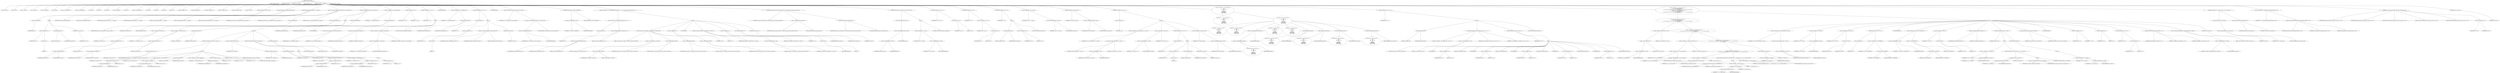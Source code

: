 digraph hostapd_notif_assoc {  
"1000125" [label = "(METHOD,hostapd_notif_assoc)" ]
"1000126" [label = "(PARAM,hostapd_data *hapd)" ]
"1000127" [label = "(PARAM,const u8 *addr)" ]
"1000128" [label = "(PARAM,const u8 *req_ies)" ]
"1000129" [label = "(PARAM,size_t req_ies_len)" ]
"1000130" [label = "(PARAM,int reassoc)" ]
"1000131" [label = "(BLOCK,,)" ]
"1000132" [label = "(LOCAL,v9: const u8 *)" ]
"1000133" [label = "(LOCAL,v10: size_t)" ]
"1000134" [label = "(LOCAL,v11: sta_info *)" ]
"1000135" [label = "(LOCAL,v12: sta_info *)" ]
"1000136" [label = "(LOCAL,v13: unsigned int)" ]
"1000137" [label = "(LOCAL,v14: bool)" ]
"1000138" [label = "(LOCAL,v15: wpa_state_machine *)" ]
"1000139" [label = "(LOCAL,v16: wpa_authenticator *)" ]
"1000140" [label = "(LOCAL,v17: int)" ]
"1000141" [label = "(LOCAL,v18: int)" ]
"1000142" [label = "(LOCAL,v19: u32)" ]
"1000143" [label = "(LOCAL,v20: unsigned int)" ]
"1000144" [label = "(LOCAL,v21: int)" ]
"1000145" [label = "(LOCAL,v22: wpa_state_machine *)" ]
"1000146" [label = "(LOCAL,v23: int)" ]
"1000147" [label = "(LOCAL,v24: int)" ]
"1000148" [label = "(LOCAL,v26: int)" ]
"1000149" [label = "(LOCAL,v27: u8 *)" ]
"1000150" [label = "(LOCAL,fmt: unsigned __int8 *)" ]
"1000151" [label = "(LOCAL,fmta: unsigned __int8 *)" ]
"1000152" [label = "(LOCAL,fmtb: unsigned __int8 *)" ]
"1000153" [label = "(LOCAL,fmtc: unsigned __int8 *)" ]
"1000154" [label = "(LOCAL,elems: ieee802_11_elems)" ]
"1000155" [label = "(LOCAL,buf: u8 [ 1064 ])" ]
"1000156" [label = "(CONTROL_STRUCTURE,if ( !addr ),if ( !addr ))" ]
"1000157" [label = "(<operator>.logicalNot,!addr)" ]
"1000158" [label = "(IDENTIFIER,addr,!addr)" ]
"1000159" [label = "(BLOCK,,)" ]
"1000160" [label = "(<operator>.assignment,v24 = -1)" ]
"1000161" [label = "(IDENTIFIER,v24,v24 = -1)" ]
"1000162" [label = "(<operator>.minus,-1)" ]
"1000163" [label = "(LITERAL,1,-1)" ]
"1000164" [label = "(wpa_printf,wpa_printf(2, fmt))" ]
"1000165" [label = "(LITERAL,2,wpa_printf(2, fmt))" ]
"1000166" [label = "(IDENTIFIER,fmt,wpa_printf(2, fmt))" ]
"1000167" [label = "(RETURN,return v24;,return v24;)" ]
"1000168" [label = "(IDENTIFIER,v24,return v24;)" ]
"1000169" [label = "(random_add_randomness,random_add_randomness(addr, 6u))" ]
"1000170" [label = "(IDENTIFIER,addr,random_add_randomness(addr, 6u))" ]
"1000171" [label = "(LITERAL,6u,random_add_randomness(addr, 6u))" ]
"1000172" [label = "(hostapd_logger,hostapd_logger(hapd, addr, 1u, 2, \"associated\"))" ]
"1000173" [label = "(IDENTIFIER,hapd,hostapd_logger(hapd, addr, 1u, 2, \"associated\"))" ]
"1000174" [label = "(IDENTIFIER,addr,hostapd_logger(hapd, addr, 1u, 2, \"associated\"))" ]
"1000175" [label = "(LITERAL,1u,hostapd_logger(hapd, addr, 1u, 2, \"associated\"))" ]
"1000176" [label = "(LITERAL,2,hostapd_logger(hapd, addr, 1u, 2, \"associated\"))" ]
"1000177" [label = "(LITERAL,\"associated\",hostapd_logger(hapd, addr, 1u, 2, \"associated\"))" ]
"1000178" [label = "(ieee802_11_parse_elems,ieee802_11_parse_elems(req_ies, req_ies_len, &elems, 0))" ]
"1000179" [label = "(IDENTIFIER,req_ies,ieee802_11_parse_elems(req_ies, req_ies_len, &elems, 0))" ]
"1000180" [label = "(IDENTIFIER,req_ies_len,ieee802_11_parse_elems(req_ies, req_ies_len, &elems, 0))" ]
"1000181" [label = "(<operator>.addressOf,&elems)" ]
"1000182" [label = "(IDENTIFIER,elems,ieee802_11_parse_elems(req_ies, req_ies_len, &elems, 0))" ]
"1000183" [label = "(LITERAL,0,ieee802_11_parse_elems(req_ies, req_ies_len, &elems, 0))" ]
"1000184" [label = "(CONTROL_STRUCTURE,if ( elems.wps_ie ),if ( elems.wps_ie ))" ]
"1000185" [label = "(<operator>.fieldAccess,elems.wps_ie)" ]
"1000186" [label = "(IDENTIFIER,elems,if ( elems.wps_ie ))" ]
"1000187" [label = "(FIELD_IDENTIFIER,wps_ie,wps_ie)" ]
"1000188" [label = "(BLOCK,,)" ]
"1000189" [label = "(<operator>.assignment,v9 = elems.wps_ie - 2)" ]
"1000190" [label = "(IDENTIFIER,v9,v9 = elems.wps_ie - 2)" ]
"1000191" [label = "(<operator>.subtraction,elems.wps_ie - 2)" ]
"1000192" [label = "(<operator>.fieldAccess,elems.wps_ie)" ]
"1000193" [label = "(IDENTIFIER,elems,elems.wps_ie - 2)" ]
"1000194" [label = "(FIELD_IDENTIFIER,wps_ie,wps_ie)" ]
"1000195" [label = "(LITERAL,2,elems.wps_ie - 2)" ]
"1000196" [label = "(<operator>.assignment,v10 = elems.wps_ie_len + 2)" ]
"1000197" [label = "(IDENTIFIER,v10,v10 = elems.wps_ie_len + 2)" ]
"1000198" [label = "(<operator>.addition,elems.wps_ie_len + 2)" ]
"1000199" [label = "(<operator>.fieldAccess,elems.wps_ie_len)" ]
"1000200" [label = "(IDENTIFIER,elems,elems.wps_ie_len + 2)" ]
"1000201" [label = "(FIELD_IDENTIFIER,wps_ie_len,wps_ie_len)" ]
"1000202" [label = "(LITERAL,2,elems.wps_ie_len + 2)" ]
"1000203" [label = "(wpa_printf,wpa_printf(2, fmta))" ]
"1000204" [label = "(LITERAL,2,wpa_printf(2, fmta))" ]
"1000205" [label = "(IDENTIFIER,fmta,wpa_printf(2, fmta))" ]
"1000206" [label = "(CONTROL_STRUCTURE,else,else)" ]
"1000207" [label = "(BLOCK,,)" ]
"1000208" [label = "(CONTROL_STRUCTURE,if ( elems.rsn_ie ),if ( elems.rsn_ie ))" ]
"1000209" [label = "(<operator>.fieldAccess,elems.rsn_ie)" ]
"1000210" [label = "(IDENTIFIER,elems,if ( elems.rsn_ie ))" ]
"1000211" [label = "(FIELD_IDENTIFIER,rsn_ie,rsn_ie)" ]
"1000212" [label = "(BLOCK,,)" ]
"1000213" [label = "(<operator>.assignment,v9 = elems.rsn_ie - 2)" ]
"1000214" [label = "(IDENTIFIER,v9,v9 = elems.rsn_ie - 2)" ]
"1000215" [label = "(<operator>.subtraction,elems.rsn_ie - 2)" ]
"1000216" [label = "(<operator>.fieldAccess,elems.rsn_ie)" ]
"1000217" [label = "(IDENTIFIER,elems,elems.rsn_ie - 2)" ]
"1000218" [label = "(FIELD_IDENTIFIER,rsn_ie,rsn_ie)" ]
"1000219" [label = "(LITERAL,2,elems.rsn_ie - 2)" ]
"1000220" [label = "(<operator>.assignment,v10 = elems.rsn_ie_len + 2)" ]
"1000221" [label = "(IDENTIFIER,v10,v10 = elems.rsn_ie_len + 2)" ]
"1000222" [label = "(<operator>.addition,elems.rsn_ie_len + 2)" ]
"1000223" [label = "(<operator>.fieldAccess,elems.rsn_ie_len)" ]
"1000224" [label = "(IDENTIFIER,elems,elems.rsn_ie_len + 2)" ]
"1000225" [label = "(FIELD_IDENTIFIER,rsn_ie_len,rsn_ie_len)" ]
"1000226" [label = "(LITERAL,2,elems.rsn_ie_len + 2)" ]
"1000227" [label = "(wpa_printf,wpa_printf(2, fmta))" ]
"1000228" [label = "(LITERAL,2,wpa_printf(2, fmta))" ]
"1000229" [label = "(IDENTIFIER,fmta,wpa_printf(2, fmta))" ]
"1000230" [label = "(<operator>.assignment,v11 = ap_get_sta(hapd, addr))" ]
"1000231" [label = "(IDENTIFIER,v11,v11 = ap_get_sta(hapd, addr))" ]
"1000232" [label = "(ap_get_sta,ap_get_sta(hapd, addr))" ]
"1000233" [label = "(IDENTIFIER,hapd,ap_get_sta(hapd, addr))" ]
"1000234" [label = "(IDENTIFIER,addr,ap_get_sta(hapd, addr))" ]
"1000235" [label = "(<operator>.assignment,v12 = v11)" ]
"1000236" [label = "(IDENTIFIER,v12,v12 = v11)" ]
"1000237" [label = "(IDENTIFIER,v11,v12 = v11)" ]
"1000238" [label = "(CONTROL_STRUCTURE,if ( v11 ),if ( v11 ))" ]
"1000239" [label = "(IDENTIFIER,v11,if ( v11 ))" ]
"1000240" [label = "(CONTROL_STRUCTURE,goto LABEL_5;,goto LABEL_5;)" ]
"1000241" [label = "(CONTROL_STRUCTURE,goto LABEL_34;,goto LABEL_34;)" ]
"1000242" [label = "(<operator>.assignment,v9 = elems.wpa_ie)" ]
"1000243" [label = "(IDENTIFIER,v9,v9 = elems.wpa_ie)" ]
"1000244" [label = "(<operator>.fieldAccess,elems.wpa_ie)" ]
"1000245" [label = "(IDENTIFIER,elems,v9 = elems.wpa_ie)" ]
"1000246" [label = "(FIELD_IDENTIFIER,wpa_ie,wpa_ie)" ]
"1000247" [label = "(CONTROL_STRUCTURE,if ( elems.wpa_ie ),if ( elems.wpa_ie ))" ]
"1000248" [label = "(<operator>.fieldAccess,elems.wpa_ie)" ]
"1000249" [label = "(IDENTIFIER,elems,if ( elems.wpa_ie ))" ]
"1000250" [label = "(FIELD_IDENTIFIER,wpa_ie,wpa_ie)" ]
"1000251" [label = "(BLOCK,,)" ]
"1000252" [label = "(<operator>.assignment,v9 = elems.wpa_ie - 2)" ]
"1000253" [label = "(IDENTIFIER,v9,v9 = elems.wpa_ie - 2)" ]
"1000254" [label = "(<operator>.subtraction,elems.wpa_ie - 2)" ]
"1000255" [label = "(<operator>.fieldAccess,elems.wpa_ie)" ]
"1000256" [label = "(IDENTIFIER,elems,elems.wpa_ie - 2)" ]
"1000257" [label = "(FIELD_IDENTIFIER,wpa_ie,wpa_ie)" ]
"1000258" [label = "(LITERAL,2,elems.wpa_ie - 2)" ]
"1000259" [label = "(<operator>.assignment,v10 = elems.wpa_ie_len + 2)" ]
"1000260" [label = "(IDENTIFIER,v10,v10 = elems.wpa_ie_len + 2)" ]
"1000261" [label = "(<operator>.addition,elems.wpa_ie_len + 2)" ]
"1000262" [label = "(<operator>.fieldAccess,elems.wpa_ie_len)" ]
"1000263" [label = "(IDENTIFIER,elems,elems.wpa_ie_len + 2)" ]
"1000264" [label = "(FIELD_IDENTIFIER,wpa_ie_len,wpa_ie_len)" ]
"1000265" [label = "(LITERAL,2,elems.wpa_ie_len + 2)" ]
"1000266" [label = "(CONTROL_STRUCTURE,else,else)" ]
"1000267" [label = "(BLOCK,,)" ]
"1000268" [label = "(<operator>.assignment,v10 = 0)" ]
"1000269" [label = "(IDENTIFIER,v10,v10 = 0)" ]
"1000270" [label = "(LITERAL,0,v10 = 0)" ]
"1000271" [label = "(wpa_printf,wpa_printf(2, fmta))" ]
"1000272" [label = "(LITERAL,2,wpa_printf(2, fmta))" ]
"1000273" [label = "(IDENTIFIER,fmta,wpa_printf(2, fmta))" ]
"1000274" [label = "(<operator>.assignment,v11 = ap_get_sta(hapd, addr))" ]
"1000275" [label = "(IDENTIFIER,v11,v11 = ap_get_sta(hapd, addr))" ]
"1000276" [label = "(ap_get_sta,ap_get_sta(hapd, addr))" ]
"1000277" [label = "(IDENTIFIER,hapd,ap_get_sta(hapd, addr))" ]
"1000278" [label = "(IDENTIFIER,addr,ap_get_sta(hapd, addr))" ]
"1000279" [label = "(<operator>.assignment,v12 = v11)" ]
"1000280" [label = "(IDENTIFIER,v12,v12 = v11)" ]
"1000281" [label = "(IDENTIFIER,v11,v12 = v11)" ]
"1000282" [label = "(CONTROL_STRUCTURE,if ( v11 ),if ( v11 ))" ]
"1000283" [label = "(IDENTIFIER,v11,if ( v11 ))" ]
"1000284" [label = "(BLOCK,,)" ]
"1000285" [label = "(JUMP_TARGET,LABEL_5)" ]
"1000286" [label = "(ap_sta_no_session_timeout,ap_sta_no_session_timeout(hapd, v11))" ]
"1000287" [label = "(IDENTIFIER,hapd,ap_sta_no_session_timeout(hapd, v11))" ]
"1000288" [label = "(IDENTIFIER,v11,ap_sta_no_session_timeout(hapd, v11))" ]
"1000289" [label = "(accounting_sta_stop,accounting_sta_stop(hapd, v12))" ]
"1000290" [label = "(IDENTIFIER,hapd,accounting_sta_stop(hapd, v12))" ]
"1000291" [label = "(IDENTIFIER,v12,accounting_sta_stop(hapd, v12))" ]
"1000292" [label = "(<operator>.assignment,v12->timeout_next = STA_NULLFUNC)" ]
"1000293" [label = "(<operator>.indirectFieldAccess,v12->timeout_next)" ]
"1000294" [label = "(IDENTIFIER,v12,v12->timeout_next = STA_NULLFUNC)" ]
"1000295" [label = "(FIELD_IDENTIFIER,timeout_next,timeout_next)" ]
"1000296" [label = "(IDENTIFIER,STA_NULLFUNC,v12->timeout_next = STA_NULLFUNC)" ]
"1000297" [label = "(CONTROL_STRUCTURE,goto LABEL_6;,goto LABEL_6;)" ]
"1000298" [label = "(JUMP_TARGET,LABEL_34)" ]
"1000299" [label = "(<operator>.assignment,v12 = ap_sta_add(hapd, addr))" ]
"1000300" [label = "(IDENTIFIER,v12,v12 = ap_sta_add(hapd, addr))" ]
"1000301" [label = "(ap_sta_add,ap_sta_add(hapd, addr))" ]
"1000302" [label = "(IDENTIFIER,hapd,ap_sta_add(hapd, addr))" ]
"1000303" [label = "(IDENTIFIER,addr,ap_sta_add(hapd, addr))" ]
"1000304" [label = "(CONTROL_STRUCTURE,if ( !v12 ),if ( !v12 ))" ]
"1000305" [label = "(<operator>.logicalNot,!v12)" ]
"1000306" [label = "(IDENTIFIER,v12,!v12)" ]
"1000307" [label = "(BLOCK,,)" ]
"1000308" [label = "(<operator>.assignment,v24 = -1)" ]
"1000309" [label = "(IDENTIFIER,v24,v24 = -1)" ]
"1000310" [label = "(<operator>.minus,-1)" ]
"1000311" [label = "(LITERAL,1,-1)" ]
"1000312" [label = "(hostapd_drv_sta_disassoc,hostapd_drv_sta_disassoc(hapd, addr, 5))" ]
"1000313" [label = "(IDENTIFIER,hapd,hostapd_drv_sta_disassoc(hapd, addr, 5))" ]
"1000314" [label = "(IDENTIFIER,addr,hostapd_drv_sta_disassoc(hapd, addr, 5))" ]
"1000315" [label = "(LITERAL,5,hostapd_drv_sta_disassoc(hapd, addr, 5))" ]
"1000316" [label = "(RETURN,return v24;,return v24;)" ]
"1000317" [label = "(IDENTIFIER,v24,return v24;)" ]
"1000318" [label = "(JUMP_TARGET,LABEL_6)" ]
"1000319" [label = "(<operator>.assignment,v13 = hapd->iface->drv_max_acl_mac_addrs)" ]
"1000320" [label = "(IDENTIFIER,v13,v13 = hapd->iface->drv_max_acl_mac_addrs)" ]
"1000321" [label = "(<operator>.indirectFieldAccess,hapd->iface->drv_max_acl_mac_addrs)" ]
"1000322" [label = "(<operator>.indirectFieldAccess,hapd->iface)" ]
"1000323" [label = "(IDENTIFIER,hapd,v13 = hapd->iface->drv_max_acl_mac_addrs)" ]
"1000324" [label = "(FIELD_IDENTIFIER,iface,iface)" ]
"1000325" [label = "(FIELD_IDENTIFIER,drv_max_acl_mac_addrs,drv_max_acl_mac_addrs)" ]
"1000326" [label = "(<operators>.assignmentAnd,v12->flags &= 0xFFFECFFF)" ]
"1000327" [label = "(<operator>.indirectFieldAccess,v12->flags)" ]
"1000328" [label = "(IDENTIFIER,v12,v12->flags &= 0xFFFECFFF)" ]
"1000329" [label = "(FIELD_IDENTIFIER,flags,flags)" ]
"1000330" [label = "(LITERAL,0xFFFECFFF,v12->flags &= 0xFFFECFFF)" ]
"1000331" [label = "(CONTROL_STRUCTURE,if ( !v13 && hostapd_check_acl(hapd, addr, 0) != 1 ),if ( !v13 && hostapd_check_acl(hapd, addr, 0) != 1 ))" ]
"1000332" [label = "(<operator>.logicalAnd,!v13 && hostapd_check_acl(hapd, addr, 0) != 1)" ]
"1000333" [label = "(<operator>.logicalNot,!v13)" ]
"1000334" [label = "(IDENTIFIER,v13,!v13)" ]
"1000335" [label = "(<operator>.notEquals,hostapd_check_acl(hapd, addr, 0) != 1)" ]
"1000336" [label = "(hostapd_check_acl,hostapd_check_acl(hapd, addr, 0))" ]
"1000337" [label = "(IDENTIFIER,hapd,hostapd_check_acl(hapd, addr, 0))" ]
"1000338" [label = "(IDENTIFIER,addr,hostapd_check_acl(hapd, addr, 0))" ]
"1000339" [label = "(LITERAL,0,hostapd_check_acl(hapd, addr, 0))" ]
"1000340" [label = "(LITERAL,1,hostapd_check_acl(hapd, addr, 0) != 1)" ]
"1000341" [label = "(BLOCK,,)" ]
"1000342" [label = "(wpa_printf,wpa_printf(3, (const unsigned __int8 *)addr[2], addr[3], addr[4], addr[5]))" ]
"1000343" [label = "(LITERAL,3,wpa_printf(3, (const unsigned __int8 *)addr[2], addr[3], addr[4], addr[5]))" ]
"1000344" [label = "(<operator>.cast,(const unsigned __int8 *)addr[2])" ]
"1000345" [label = "(UNKNOWN,const unsigned __int8 *,const unsigned __int8 *)" ]
"1000346" [label = "(<operator>.indirectIndexAccess,addr[2])" ]
"1000347" [label = "(IDENTIFIER,addr,(const unsigned __int8 *)addr[2])" ]
"1000348" [label = "(LITERAL,2,(const unsigned __int8 *)addr[2])" ]
"1000349" [label = "(<operator>.indirectIndexAccess,addr[3])" ]
"1000350" [label = "(IDENTIFIER,addr,wpa_printf(3, (const unsigned __int8 *)addr[2], addr[3], addr[4], addr[5]))" ]
"1000351" [label = "(LITERAL,3,wpa_printf(3, (const unsigned __int8 *)addr[2], addr[3], addr[4], addr[5]))" ]
"1000352" [label = "(<operator>.indirectIndexAccess,addr[4])" ]
"1000353" [label = "(IDENTIFIER,addr,wpa_printf(3, (const unsigned __int8 *)addr[2], addr[3], addr[4], addr[5]))" ]
"1000354" [label = "(LITERAL,4,wpa_printf(3, (const unsigned __int8 *)addr[2], addr[3], addr[4], addr[5]))" ]
"1000355" [label = "(<operator>.indirectIndexAccess,addr[5])" ]
"1000356" [label = "(IDENTIFIER,addr,wpa_printf(3, (const unsigned __int8 *)addr[2], addr[3], addr[4], addr[5]))" ]
"1000357" [label = "(LITERAL,5,wpa_printf(3, (const unsigned __int8 *)addr[2], addr[3], addr[4], addr[5]))" ]
"1000358" [label = "(<operator>.assignment,v26 = 1)" ]
"1000359" [label = "(IDENTIFIER,v26,v26 = 1)" ]
"1000360" [label = "(LITERAL,1,v26 = 1)" ]
"1000361" [label = "(JUMP_TARGET,fail)" ]
"1000362" [label = "(hostapd_drv_sta_disassoc,hostapd_drv_sta_disassoc(hapd, v12->addr, v26))" ]
"1000363" [label = "(IDENTIFIER,hapd,hostapd_drv_sta_disassoc(hapd, v12->addr, v26))" ]
"1000364" [label = "(<operator>.indirectFieldAccess,v12->addr)" ]
"1000365" [label = "(IDENTIFIER,v12,hostapd_drv_sta_disassoc(hapd, v12->addr, v26))" ]
"1000366" [label = "(FIELD_IDENTIFIER,addr,addr)" ]
"1000367" [label = "(IDENTIFIER,v26,hostapd_drv_sta_disassoc(hapd, v12->addr, v26))" ]
"1000368" [label = "(<operator>.assignment,v24 = -1)" ]
"1000369" [label = "(IDENTIFIER,v24,v24 = -1)" ]
"1000370" [label = "(<operator>.minus,-1)" ]
"1000371" [label = "(LITERAL,1,-1)" ]
"1000372" [label = "(ap_free_sta,ap_free_sta(hapd, v12))" ]
"1000373" [label = "(IDENTIFIER,hapd,ap_free_sta(hapd, v12))" ]
"1000374" [label = "(IDENTIFIER,v12,ap_free_sta(hapd, v12))" ]
"1000375" [label = "(RETURN,return v24;,return v24;)" ]
"1000376" [label = "(IDENTIFIER,v24,return v24;)" ]
"1000377" [label = "(ap_copy_sta_supp_op_classes,ap_copy_sta_supp_op_classes(v12, elems.supp_op_classes, elems.supp_op_classes_len))" ]
"1000378" [label = "(IDENTIFIER,v12,ap_copy_sta_supp_op_classes(v12, elems.supp_op_classes, elems.supp_op_classes_len))" ]
"1000379" [label = "(<operator>.fieldAccess,elems.supp_op_classes)" ]
"1000380" [label = "(IDENTIFIER,elems,ap_copy_sta_supp_op_classes(v12, elems.supp_op_classes, elems.supp_op_classes_len))" ]
"1000381" [label = "(FIELD_IDENTIFIER,supp_op_classes,supp_op_classes)" ]
"1000382" [label = "(<operator>.fieldAccess,elems.supp_op_classes_len)" ]
"1000383" [label = "(IDENTIFIER,elems,ap_copy_sta_supp_op_classes(v12, elems.supp_op_classes, elems.supp_op_classes_len))" ]
"1000384" [label = "(FIELD_IDENTIFIER,supp_op_classes_len,supp_op_classes_len)" ]
"1000385" [label = "(CONTROL_STRUCTURE,if ( !hapd->conf->wpa ),if ( !hapd->conf->wpa ))" ]
"1000386" [label = "(<operator>.logicalNot,!hapd->conf->wpa)" ]
"1000387" [label = "(<operator>.indirectFieldAccess,hapd->conf->wpa)" ]
"1000388" [label = "(<operator>.indirectFieldAccess,hapd->conf)" ]
"1000389" [label = "(IDENTIFIER,hapd,!hapd->conf->wpa)" ]
"1000390" [label = "(FIELD_IDENTIFIER,conf,conf)" ]
"1000391" [label = "(FIELD_IDENTIFIER,wpa,wpa)" ]
"1000392" [label = "(BLOCK,,)" ]
"1000393" [label = "(<operator>.assignment,v20 = v12->flags)" ]
"1000394" [label = "(IDENTIFIER,v20,v20 = v12->flags)" ]
"1000395" [label = "(<operator>.indirectFieldAccess,v12->flags)" ]
"1000396" [label = "(IDENTIFIER,v12,v20 = v12->flags)" ]
"1000397" [label = "(FIELD_IDENTIFIER,flags,flags)" ]
"1000398" [label = "(CONTROL_STRUCTURE,goto LABEL_16;,goto LABEL_16;)" ]
"1000399" [label = "(<operator>.assignment,v14 = v10 == 0)" ]
"1000400" [label = "(IDENTIFIER,v14,v14 = v10 == 0)" ]
"1000401" [label = "(<operator>.equals,v10 == 0)" ]
"1000402" [label = "(IDENTIFIER,v10,v10 == 0)" ]
"1000403" [label = "(LITERAL,0,v10 == 0)" ]
"1000404" [label = "(CONTROL_STRUCTURE,if ( v10 ),if ( v10 ))" ]
"1000405" [label = "(IDENTIFIER,v10,if ( v10 ))" ]
"1000406" [label = "(<operator>.assignment,v14 = v9 == 0)" ]
"1000407" [label = "(IDENTIFIER,v14,v14 = v9 == 0)" ]
"1000408" [label = "(<operator>.equals,v9 == 0)" ]
"1000409" [label = "(IDENTIFIER,v9,v9 == 0)" ]
"1000410" [label = "(LITERAL,0,v9 == 0)" ]
"1000411" [label = "(CONTROL_STRUCTURE,if ( v14 ),if ( v14 ))" ]
"1000412" [label = "(IDENTIFIER,v14,if ( v14 ))" ]
"1000413" [label = "(BLOCK,,)" ]
"1000414" [label = "(wpa_printf,wpa_printf(2, fmtb))" ]
"1000415" [label = "(LITERAL,2,wpa_printf(2, fmtb))" ]
"1000416" [label = "(IDENTIFIER,fmtb,wpa_printf(2, fmtb))" ]
"1000417" [label = "(<operator>.assignment,v26 = 13)" ]
"1000418" [label = "(IDENTIFIER,v26,v26 = 13)" ]
"1000419" [label = "(LITERAL,13,v26 = 13)" ]
"1000420" [label = "(CONTROL_STRUCTURE,goto fail;,goto fail;)" ]
"1000421" [label = "(<operator>.assignment,v15 = v12->wpa_sm)" ]
"1000422" [label = "(IDENTIFIER,v15,v15 = v12->wpa_sm)" ]
"1000423" [label = "(<operator>.indirectFieldAccess,v12->wpa_sm)" ]
"1000424" [label = "(IDENTIFIER,v12,v15 = v12->wpa_sm)" ]
"1000425" [label = "(FIELD_IDENTIFIER,wpa_sm,wpa_sm)" ]
"1000426" [label = "(<operator>.assignment,v16 = hapd->wpa_auth)" ]
"1000427" [label = "(IDENTIFIER,v16,v16 = hapd->wpa_auth)" ]
"1000428" [label = "(<operator>.indirectFieldAccess,hapd->wpa_auth)" ]
"1000429" [label = "(IDENTIFIER,hapd,v16 = hapd->wpa_auth)" ]
"1000430" [label = "(FIELD_IDENTIFIER,wpa_auth,wpa_auth)" ]
"1000431" [label = "(CONTROL_STRUCTURE,if ( !v15 ),if ( !v15 ))" ]
"1000432" [label = "(<operator>.logicalNot,!v15)" ]
"1000433" [label = "(IDENTIFIER,v15,!v15)" ]
"1000434" [label = "(BLOCK,,)" ]
"1000435" [label = "(<operator>.assignment,v15 = wpa_auth_sta_init(v16, v12->addr, 0))" ]
"1000436" [label = "(IDENTIFIER,v15,v15 = wpa_auth_sta_init(v16, v12->addr, 0))" ]
"1000437" [label = "(wpa_auth_sta_init,wpa_auth_sta_init(v16, v12->addr, 0))" ]
"1000438" [label = "(IDENTIFIER,v16,wpa_auth_sta_init(v16, v12->addr, 0))" ]
"1000439" [label = "(<operator>.indirectFieldAccess,v12->addr)" ]
"1000440" [label = "(IDENTIFIER,v12,wpa_auth_sta_init(v16, v12->addr, 0))" ]
"1000441" [label = "(FIELD_IDENTIFIER,addr,addr)" ]
"1000442" [label = "(LITERAL,0,wpa_auth_sta_init(v16, v12->addr, 0))" ]
"1000443" [label = "(<operator>.assignment,v12->wpa_sm = v15)" ]
"1000444" [label = "(<operator>.indirectFieldAccess,v12->wpa_sm)" ]
"1000445" [label = "(IDENTIFIER,v12,v12->wpa_sm = v15)" ]
"1000446" [label = "(FIELD_IDENTIFIER,wpa_sm,wpa_sm)" ]
"1000447" [label = "(IDENTIFIER,v15,v12->wpa_sm = v15)" ]
"1000448" [label = "(CONTROL_STRUCTURE,if ( !v15 ),if ( !v15 ))" ]
"1000449" [label = "(<operator>.logicalNot,!v15)" ]
"1000450" [label = "(IDENTIFIER,v15,!v15)" ]
"1000451" [label = "(BLOCK,,)" ]
"1000452" [label = "(<operator>.assignment,v24 = -1)" ]
"1000453" [label = "(IDENTIFIER,v24,v24 = -1)" ]
"1000454" [label = "(<operator>.minus,-1)" ]
"1000455" [label = "(LITERAL,1,-1)" ]
"1000456" [label = "(wpa_printf,wpa_printf(5, fmtb))" ]
"1000457" [label = "(LITERAL,5,wpa_printf(5, fmtb))" ]
"1000458" [label = "(IDENTIFIER,fmtb,wpa_printf(5, fmtb))" ]
"1000459" [label = "(RETURN,return v24;,return v24;)" ]
"1000460" [label = "(IDENTIFIER,v24,return v24;)" ]
"1000461" [label = "(<operator>.assignment,v16 = hapd->wpa_auth)" ]
"1000462" [label = "(IDENTIFIER,v16,v16 = hapd->wpa_auth)" ]
"1000463" [label = "(<operator>.indirectFieldAccess,hapd->wpa_auth)" ]
"1000464" [label = "(IDENTIFIER,hapd,v16 = hapd->wpa_auth)" ]
"1000465" [label = "(FIELD_IDENTIFIER,wpa_auth,wpa_auth)" ]
"1000466" [label = "(<operator>.assignment,v17 = wpa_validate_wpa_ie(\n          v16,\n          v15,\n          hapd->iface->freq,\n          v9,\n          v10,\n          elems.mdie,\n          elems.mdie_len,\n          elems.owe_dh,\n          elems.owe_dh_len))" ]
"1000467" [label = "(IDENTIFIER,v17,v17 = wpa_validate_wpa_ie(\n          v16,\n          v15,\n          hapd->iface->freq,\n          v9,\n          v10,\n          elems.mdie,\n          elems.mdie_len,\n          elems.owe_dh,\n          elems.owe_dh_len))" ]
"1000468" [label = "(wpa_validate_wpa_ie,wpa_validate_wpa_ie(\n          v16,\n          v15,\n          hapd->iface->freq,\n          v9,\n          v10,\n          elems.mdie,\n          elems.mdie_len,\n          elems.owe_dh,\n          elems.owe_dh_len))" ]
"1000469" [label = "(IDENTIFIER,v16,wpa_validate_wpa_ie(\n          v16,\n          v15,\n          hapd->iface->freq,\n          v9,\n          v10,\n          elems.mdie,\n          elems.mdie_len,\n          elems.owe_dh,\n          elems.owe_dh_len))" ]
"1000470" [label = "(IDENTIFIER,v15,wpa_validate_wpa_ie(\n          v16,\n          v15,\n          hapd->iface->freq,\n          v9,\n          v10,\n          elems.mdie,\n          elems.mdie_len,\n          elems.owe_dh,\n          elems.owe_dh_len))" ]
"1000471" [label = "(<operator>.indirectFieldAccess,hapd->iface->freq)" ]
"1000472" [label = "(<operator>.indirectFieldAccess,hapd->iface)" ]
"1000473" [label = "(IDENTIFIER,hapd,wpa_validate_wpa_ie(\n          v16,\n          v15,\n          hapd->iface->freq,\n          v9,\n          v10,\n          elems.mdie,\n          elems.mdie_len,\n          elems.owe_dh,\n          elems.owe_dh_len))" ]
"1000474" [label = "(FIELD_IDENTIFIER,iface,iface)" ]
"1000475" [label = "(FIELD_IDENTIFIER,freq,freq)" ]
"1000476" [label = "(IDENTIFIER,v9,wpa_validate_wpa_ie(\n          v16,\n          v15,\n          hapd->iface->freq,\n          v9,\n          v10,\n          elems.mdie,\n          elems.mdie_len,\n          elems.owe_dh,\n          elems.owe_dh_len))" ]
"1000477" [label = "(IDENTIFIER,v10,wpa_validate_wpa_ie(\n          v16,\n          v15,\n          hapd->iface->freq,\n          v9,\n          v10,\n          elems.mdie,\n          elems.mdie_len,\n          elems.owe_dh,\n          elems.owe_dh_len))" ]
"1000478" [label = "(<operator>.fieldAccess,elems.mdie)" ]
"1000479" [label = "(IDENTIFIER,elems,wpa_validate_wpa_ie(\n          v16,\n          v15,\n          hapd->iface->freq,\n          v9,\n          v10,\n          elems.mdie,\n          elems.mdie_len,\n          elems.owe_dh,\n          elems.owe_dh_len))" ]
"1000480" [label = "(FIELD_IDENTIFIER,mdie,mdie)" ]
"1000481" [label = "(<operator>.fieldAccess,elems.mdie_len)" ]
"1000482" [label = "(IDENTIFIER,elems,wpa_validate_wpa_ie(\n          v16,\n          v15,\n          hapd->iface->freq,\n          v9,\n          v10,\n          elems.mdie,\n          elems.mdie_len,\n          elems.owe_dh,\n          elems.owe_dh_len))" ]
"1000483" [label = "(FIELD_IDENTIFIER,mdie_len,mdie_len)" ]
"1000484" [label = "(<operator>.fieldAccess,elems.owe_dh)" ]
"1000485" [label = "(IDENTIFIER,elems,wpa_validate_wpa_ie(\n          v16,\n          v15,\n          hapd->iface->freq,\n          v9,\n          v10,\n          elems.mdie,\n          elems.mdie_len,\n          elems.owe_dh,\n          elems.owe_dh_len))" ]
"1000486" [label = "(FIELD_IDENTIFIER,owe_dh,owe_dh)" ]
"1000487" [label = "(<operator>.fieldAccess,elems.owe_dh_len)" ]
"1000488" [label = "(IDENTIFIER,elems,wpa_validate_wpa_ie(\n          v16,\n          v15,\n          hapd->iface->freq,\n          v9,\n          v10,\n          elems.mdie,\n          elems.mdie_len,\n          elems.owe_dh,\n          elems.owe_dh_len))" ]
"1000489" [label = "(FIELD_IDENTIFIER,owe_dh_len,owe_dh_len)" ]
"1000490" [label = "(CONTROL_STRUCTURE,if ( v17 ),if ( v17 ))" ]
"1000491" [label = "(IDENTIFIER,v17,if ( v17 ))" ]
"1000492" [label = "(BLOCK,,)" ]
"1000493" [label = "(wpa_printf,wpa_printf(2, fmtc))" ]
"1000494" [label = "(LITERAL,2,wpa_printf(2, fmtc))" ]
"1000495" [label = "(IDENTIFIER,fmtc,wpa_printf(2, fmtc))" ]
"1000496" [label = "(wpa_hexdump,wpa_hexdump(2, (const unsigned __int8 *)\"IE\", v9, v10))" ]
"1000497" [label = "(LITERAL,2,wpa_hexdump(2, (const unsigned __int8 *)\"IE\", v9, v10))" ]
"1000498" [label = "(<operator>.cast,(const unsigned __int8 *)\"IE\")" ]
"1000499" [label = "(UNKNOWN,const unsigned __int8 *,const unsigned __int8 *)" ]
"1000500" [label = "(LITERAL,\"IE\",(const unsigned __int8 *)\"IE\")" ]
"1000501" [label = "(IDENTIFIER,v9,wpa_hexdump(2, (const unsigned __int8 *)\"IE\", v9, v10))" ]
"1000502" [label = "(IDENTIFIER,v10,wpa_hexdump(2, (const unsigned __int8 *)\"IE\", v9, v10))" ]
"1000503" [label = "(CONTROL_STRUCTURE,switch ( v17 ),switch ( v17 ))" ]
"1000504" [label = "(IDENTIFIER,v17,switch ( v17 ))" ]
"1000505" [label = "(BLOCK,,)" ]
"1000506" [label = "(JUMP_TARGET,case 2)" ]
"1000507" [label = "(<operator>.assignment,v26 = 18)" ]
"1000508" [label = "(IDENTIFIER,v26,v26 = 18)" ]
"1000509" [label = "(LITERAL,18,v26 = 18)" ]
"1000510" [label = "(CONTROL_STRUCTURE,break;,break;)" ]
"1000511" [label = "(JUMP_TARGET,case 3)" ]
"1000512" [label = "(<operator>.assignment,v26 = 19)" ]
"1000513" [label = "(IDENTIFIER,v26,v26 = 19)" ]
"1000514" [label = "(LITERAL,19,v26 = 19)" ]
"1000515" [label = "(CONTROL_STRUCTURE,break;,break;)" ]
"1000516" [label = "(JUMP_TARGET,case 4)" ]
"1000517" [label = "(<operator>.assignment,v26 = 20)" ]
"1000518" [label = "(IDENTIFIER,v26,v26 = 20)" ]
"1000519" [label = "(LITERAL,20,v26 = 20)" ]
"1000520" [label = "(CONTROL_STRUCTURE,break;,break;)" ]
"1000521" [label = "(JUMP_TARGET,case 8)" ]
"1000522" [label = "(<operator>.assignment,v26 = 24)" ]
"1000523" [label = "(IDENTIFIER,v26,v26 = 24)" ]
"1000524" [label = "(LITERAL,24,v26 = 24)" ]
"1000525" [label = "(CONTROL_STRUCTURE,break;,break;)" ]
"1000526" [label = "(JUMP_TARGET,default)" ]
"1000527" [label = "(<operator>.assignment,v26 = 13)" ]
"1000528" [label = "(IDENTIFIER,v26,v26 = 13)" ]
"1000529" [label = "(LITERAL,13,v26 = 13)" ]
"1000530" [label = "(CONTROL_STRUCTURE,break;,break;)" ]
"1000531" [label = "(CONTROL_STRUCTURE,goto fail;,goto fail;)" ]
"1000532" [label = "(CONTROL_STRUCTURE,if ( (v12->flags & 0x402) != 1026\n    || (v24 = v12->sa_query_timed_out) != 0\n    || v12->sa_query_count > 0\n    && ((ap_check_sa_query_timeout(hapd, v12), (~v12->flags & 0x402) != 0) || v12->sa_query_timed_out)\n    || v12->auth_alg == 2 ),if ( (v12->flags & 0x402) != 1026\n    || (v24 = v12->sa_query_timed_out) != 0\n    || v12->sa_query_count > 0\n    && ((ap_check_sa_query_timeout(hapd, v12), (~v12->flags & 0x402) != 0) || v12->sa_query_timed_out)\n    || v12->auth_alg == 2 ))" ]
"1000533" [label = "(<operator>.logicalOr,(v12->flags & 0x402) != 1026\n    || (v24 = v12->sa_query_timed_out) != 0\n    || v12->sa_query_count > 0\n    && ((ap_check_sa_query_timeout(hapd, v12), (~v12->flags & 0x402) != 0) || v12->sa_query_timed_out)\n    || v12->auth_alg == 2)" ]
"1000534" [label = "(<operator>.notEquals,(v12->flags & 0x402) != 1026)" ]
"1000535" [label = "(<operator>.and,v12->flags & 0x402)" ]
"1000536" [label = "(<operator>.indirectFieldAccess,v12->flags)" ]
"1000537" [label = "(IDENTIFIER,v12,v12->flags & 0x402)" ]
"1000538" [label = "(FIELD_IDENTIFIER,flags,flags)" ]
"1000539" [label = "(LITERAL,0x402,v12->flags & 0x402)" ]
"1000540" [label = "(LITERAL,1026,(v12->flags & 0x402) != 1026)" ]
"1000541" [label = "(<operator>.logicalOr,(v24 = v12->sa_query_timed_out) != 0\n    || v12->sa_query_count > 0\n    && ((ap_check_sa_query_timeout(hapd, v12), (~v12->flags & 0x402) != 0) || v12->sa_query_timed_out)\n    || v12->auth_alg == 2)" ]
"1000542" [label = "(<operator>.notEquals,(v24 = v12->sa_query_timed_out) != 0)" ]
"1000543" [label = "(<operator>.assignment,v24 = v12->sa_query_timed_out)" ]
"1000544" [label = "(IDENTIFIER,v24,v24 = v12->sa_query_timed_out)" ]
"1000545" [label = "(<operator>.indirectFieldAccess,v12->sa_query_timed_out)" ]
"1000546" [label = "(IDENTIFIER,v12,v24 = v12->sa_query_timed_out)" ]
"1000547" [label = "(FIELD_IDENTIFIER,sa_query_timed_out,sa_query_timed_out)" ]
"1000548" [label = "(LITERAL,0,(v24 = v12->sa_query_timed_out) != 0)" ]
"1000549" [label = "(<operator>.logicalOr,v12->sa_query_count > 0\n    && ((ap_check_sa_query_timeout(hapd, v12), (~v12->flags & 0x402) != 0) || v12->sa_query_timed_out)\n    || v12->auth_alg == 2)" ]
"1000550" [label = "(<operator>.logicalAnd,v12->sa_query_count > 0\n    && ((ap_check_sa_query_timeout(hapd, v12), (~v12->flags & 0x402) != 0) || v12->sa_query_timed_out))" ]
"1000551" [label = "(<operator>.greaterThan,v12->sa_query_count > 0)" ]
"1000552" [label = "(<operator>.indirectFieldAccess,v12->sa_query_count)" ]
"1000553" [label = "(IDENTIFIER,v12,v12->sa_query_count > 0)" ]
"1000554" [label = "(FIELD_IDENTIFIER,sa_query_count,sa_query_count)" ]
"1000555" [label = "(LITERAL,0,v12->sa_query_count > 0)" ]
"1000556" [label = "(<operator>.logicalOr,(ap_check_sa_query_timeout(hapd, v12), (~v12->flags & 0x402) != 0) || v12->sa_query_timed_out)" ]
"1000557" [label = "(BLOCK,,)" ]
"1000558" [label = "(ap_check_sa_query_timeout,ap_check_sa_query_timeout(hapd, v12))" ]
"1000559" [label = "(IDENTIFIER,hapd,ap_check_sa_query_timeout(hapd, v12))" ]
"1000560" [label = "(IDENTIFIER,v12,ap_check_sa_query_timeout(hapd, v12))" ]
"1000561" [label = "(<operator>.notEquals,(~v12->flags & 0x402) != 0)" ]
"1000562" [label = "(<operator>.and,~v12->flags & 0x402)" ]
"1000563" [label = "(<operator>.indirectFieldAccess,~v12->flags)" ]
"1000564" [label = "(IDENTIFIER,~v12,~v12->flags & 0x402)" ]
"1000565" [label = "(FIELD_IDENTIFIER,flags,flags)" ]
"1000566" [label = "(LITERAL,0x402,~v12->flags & 0x402)" ]
"1000567" [label = "(LITERAL,0,(~v12->flags & 0x402) != 0)" ]
"1000568" [label = "(<operator>.indirectFieldAccess,v12->sa_query_timed_out)" ]
"1000569" [label = "(IDENTIFIER,v12,(ap_check_sa_query_timeout(hapd, v12), (~v12->flags & 0x402) != 0) || v12->sa_query_timed_out)" ]
"1000570" [label = "(FIELD_IDENTIFIER,sa_query_timed_out,sa_query_timed_out)" ]
"1000571" [label = "(<operator>.equals,v12->auth_alg == 2)" ]
"1000572" [label = "(<operator>.indirectFieldAccess,v12->auth_alg)" ]
"1000573" [label = "(IDENTIFIER,v12,v12->auth_alg == 2)" ]
"1000574" [label = "(FIELD_IDENTIFIER,auth_alg,auth_alg)" ]
"1000575" [label = "(LITERAL,2,v12->auth_alg == 2)" ]
"1000576" [label = "(BLOCK,,)" ]
"1000577" [label = "(<operator>.assignment,v18 = wpa_auth_uses_mfp(v12->wpa_sm))" ]
"1000578" [label = "(IDENTIFIER,v18,v18 = wpa_auth_uses_mfp(v12->wpa_sm))" ]
"1000579" [label = "(wpa_auth_uses_mfp,wpa_auth_uses_mfp(v12->wpa_sm))" ]
"1000580" [label = "(<operator>.indirectFieldAccess,v12->wpa_sm)" ]
"1000581" [label = "(IDENTIFIER,v12,wpa_auth_uses_mfp(v12->wpa_sm))" ]
"1000582" [label = "(FIELD_IDENTIFIER,wpa_sm,wpa_sm)" ]
"1000583" [label = "(<operator>.assignment,v19 = v12->flags)" ]
"1000584" [label = "(IDENTIFIER,v19,v19 = v12->flags)" ]
"1000585" [label = "(<operator>.indirectFieldAccess,v12->flags)" ]
"1000586" [label = "(IDENTIFIER,v12,v19 = v12->flags)" ]
"1000587" [label = "(FIELD_IDENTIFIER,flags,flags)" ]
"1000588" [label = "(<operator>.assignment,v20 = v19 | 0x400)" ]
"1000589" [label = "(IDENTIFIER,v20,v20 = v19 | 0x400)" ]
"1000590" [label = "(<operator>.or,v19 | 0x400)" ]
"1000591" [label = "(IDENTIFIER,v19,v19 | 0x400)" ]
"1000592" [label = "(LITERAL,0x400,v19 | 0x400)" ]
"1000593" [label = "(CONTROL_STRUCTURE,if ( !v18 ),if ( !v18 ))" ]
"1000594" [label = "(<operator>.logicalNot,!v18)" ]
"1000595" [label = "(IDENTIFIER,v18,!v18)" ]
"1000596" [label = "(<operator>.assignment,v20 = v19 & 0xFFFFFBFF)" ]
"1000597" [label = "(IDENTIFIER,v20,v20 = v19 & 0xFFFFFBFF)" ]
"1000598" [label = "(<operator>.and,v19 & 0xFFFFFBFF)" ]
"1000599" [label = "(IDENTIFIER,v19,v19 & 0xFFFFFBFF)" ]
"1000600" [label = "(LITERAL,0xFFFFFBFF,v19 & 0xFFFFFBFF)" ]
"1000601" [label = "(JUMP_TARGET,LABEL_16)" ]
"1000602" [label = "(<operator>.assignment,v12->flags = v20 & 0xFFF7FFFF | 3)" ]
"1000603" [label = "(<operator>.indirectFieldAccess,v12->flags)" ]
"1000604" [label = "(IDENTIFIER,v12,v12->flags = v20 & 0xFFF7FFFF | 3)" ]
"1000605" [label = "(FIELD_IDENTIFIER,flags,flags)" ]
"1000606" [label = "(<operator>.or,v20 & 0xFFF7FFFF | 3)" ]
"1000607" [label = "(<operator>.and,v20 & 0xFFF7FFFF)" ]
"1000608" [label = "(IDENTIFIER,v20,v20 & 0xFFF7FFFF)" ]
"1000609" [label = "(LITERAL,0xFFF7FFFF,v20 & 0xFFF7FFFF)" ]
"1000610" [label = "(LITERAL,3,v20 & 0xFFF7FFFF | 3)" ]
"1000611" [label = "(<operator>.assignment,v21 = v20 & 2)" ]
"1000612" [label = "(IDENTIFIER,v21,v21 = v20 & 2)" ]
"1000613" [label = "(<operator>.and,v20 & 2)" ]
"1000614" [label = "(IDENTIFIER,v20,v20 & 2)" ]
"1000615" [label = "(LITERAL,2,v20 & 2)" ]
"1000616" [label = "(hostapd_set_sta_flags,hostapd_set_sta_flags(hapd, v12))" ]
"1000617" [label = "(IDENTIFIER,hapd,hostapd_set_sta_flags(hapd, v12))" ]
"1000618" [label = "(IDENTIFIER,v12,hostapd_set_sta_flags(hapd, v12))" ]
"1000619" [label = "(CONTROL_STRUCTURE,if ( reassoc ),if ( reassoc ))" ]
"1000620" [label = "(IDENTIFIER,reassoc,if ( reassoc ))" ]
"1000621" [label = "(BLOCK,,)" ]
"1000622" [label = "(<operator>.assignment,v22 = v12->wpa_sm)" ]
"1000623" [label = "(IDENTIFIER,v22,v22 = v12->wpa_sm)" ]
"1000624" [label = "(<operator>.indirectFieldAccess,v12->wpa_sm)" ]
"1000625" [label = "(IDENTIFIER,v12,v22 = v12->wpa_sm)" ]
"1000626" [label = "(FIELD_IDENTIFIER,wpa_sm,wpa_sm)" ]
"1000627" [label = "(CONTROL_STRUCTURE,if ( v12->auth_alg == 2 ),if ( v12->auth_alg == 2 ))" ]
"1000628" [label = "(<operator>.equals,v12->auth_alg == 2)" ]
"1000629" [label = "(<operator>.indirectFieldAccess,v12->auth_alg)" ]
"1000630" [label = "(IDENTIFIER,v12,v12->auth_alg == 2)" ]
"1000631" [label = "(FIELD_IDENTIFIER,auth_alg,auth_alg)" ]
"1000632" [label = "(LITERAL,2,v12->auth_alg == 2)" ]
"1000633" [label = "(BLOCK,,)" ]
"1000634" [label = "(wpa_auth_sm_event,wpa_auth_sm_event(v22, WPA_ASSOC_FT))" ]
"1000635" [label = "(IDENTIFIER,v22,wpa_auth_sm_event(v22, WPA_ASSOC_FT))" ]
"1000636" [label = "(IDENTIFIER,WPA_ASSOC_FT,wpa_auth_sm_event(v22, WPA_ASSOC_FT))" ]
"1000637" [label = "(CONTROL_STRUCTURE,goto LABEL_19;,goto LABEL_19;)" ]
"1000638" [label = "(CONTROL_STRUCTURE,else,else)" ]
"1000639" [label = "(BLOCK,,)" ]
"1000640" [label = "(<operator>.assignment,v22 = v12->wpa_sm)" ]
"1000641" [label = "(IDENTIFIER,v22,v22 = v12->wpa_sm)" ]
"1000642" [label = "(<operator>.indirectFieldAccess,v12->wpa_sm)" ]
"1000643" [label = "(IDENTIFIER,v12,v22 = v12->wpa_sm)" ]
"1000644" [label = "(FIELD_IDENTIFIER,wpa_sm,wpa_sm)" ]
"1000645" [label = "(wpa_auth_sm_event,wpa_auth_sm_event(v22, WPA_ASSOC))" ]
"1000646" [label = "(IDENTIFIER,v22,wpa_auth_sm_event(v22, WPA_ASSOC))" ]
"1000647" [label = "(IDENTIFIER,WPA_ASSOC,wpa_auth_sm_event(v22, WPA_ASSOC))" ]
"1000648" [label = "(JUMP_TARGET,LABEL_19)" ]
"1000649" [label = "(<operator>.assignment,v23 = v21)" ]
"1000650" [label = "(IDENTIFIER,v23,v23 = v21)" ]
"1000651" [label = "(IDENTIFIER,v21,v23 = v21)" ]
"1000652" [label = "(<operator>.assignment,v24 = 0)" ]
"1000653" [label = "(IDENTIFIER,v24,v24 = 0)" ]
"1000654" [label = "(LITERAL,0,v24 = 0)" ]
"1000655" [label = "(CONTROL_STRUCTURE,if ( v21 ),if ( v21 ))" ]
"1000656" [label = "(IDENTIFIER,v21,if ( v21 ))" ]
"1000657" [label = "(<operator>.assignment,v23 = 1)" ]
"1000658" [label = "(IDENTIFIER,v23,v23 = 1)" ]
"1000659" [label = "(LITERAL,1,v23 = 1)" ]
"1000660" [label = "(hostapd_new_assoc_sta,hostapd_new_assoc_sta(hapd, v12, v23))" ]
"1000661" [label = "(IDENTIFIER,hapd,hostapd_new_assoc_sta(hapd, v12, v23))" ]
"1000662" [label = "(IDENTIFIER,v12,hostapd_new_assoc_sta(hapd, v12, v23))" ]
"1000663" [label = "(IDENTIFIER,v23,hostapd_new_assoc_sta(hapd, v12, v23))" ]
"1000664" [label = "(ieee802_1x_notify_port_enabled,ieee802_1x_notify_port_enabled(v12->eapol_sm, 1))" ]
"1000665" [label = "(<operator>.indirectFieldAccess,v12->eapol_sm)" ]
"1000666" [label = "(IDENTIFIER,v12,ieee802_1x_notify_port_enabled(v12->eapol_sm, 1))" ]
"1000667" [label = "(FIELD_IDENTIFIER,eapol_sm,eapol_sm)" ]
"1000668" [label = "(LITERAL,1,ieee802_1x_notify_port_enabled(v12->eapol_sm, 1))" ]
"1000669" [label = "(RETURN,return v24;,return v24;)" ]
"1000670" [label = "(IDENTIFIER,v24,return v24;)" ]
"1000671" [label = "(CONTROL_STRUCTURE,if ( !v12->sa_query_count ),if ( !v12->sa_query_count ))" ]
"1000672" [label = "(<operator>.logicalNot,!v12->sa_query_count)" ]
"1000673" [label = "(<operator>.indirectFieldAccess,v12->sa_query_count)" ]
"1000674" [label = "(IDENTIFIER,v12,!v12->sa_query_count)" ]
"1000675" [label = "(FIELD_IDENTIFIER,sa_query_count,sa_query_count)" ]
"1000676" [label = "(ap_sta_start_sa_query,ap_sta_start_sa_query(hapd, v12))" ]
"1000677" [label = "(IDENTIFIER,hapd,ap_sta_start_sa_query(hapd, v12))" ]
"1000678" [label = "(IDENTIFIER,v12,ap_sta_start_sa_query(hapd, v12))" ]
"1000679" [label = "(<operator>.assignment,v27 = hostapd_eid_assoc_comeback_time(hapd, v12, buf))" ]
"1000680" [label = "(IDENTIFIER,v27,v27 = hostapd_eid_assoc_comeback_time(hapd, v12, buf))" ]
"1000681" [label = "(hostapd_eid_assoc_comeback_time,hostapd_eid_assoc_comeback_time(hapd, v12, buf))" ]
"1000682" [label = "(IDENTIFIER,hapd,hostapd_eid_assoc_comeback_time(hapd, v12, buf))" ]
"1000683" [label = "(IDENTIFIER,v12,hostapd_eid_assoc_comeback_time(hapd, v12, buf))" ]
"1000684" [label = "(IDENTIFIER,buf,hostapd_eid_assoc_comeback_time(hapd, v12, buf))" ]
"1000685" [label = "(hostapd_sta_assoc,hostapd_sta_assoc(hapd, addr, reassoc, 0x1Eu, buf, v27 - buf))" ]
"1000686" [label = "(IDENTIFIER,hapd,hostapd_sta_assoc(hapd, addr, reassoc, 0x1Eu, buf, v27 - buf))" ]
"1000687" [label = "(IDENTIFIER,addr,hostapd_sta_assoc(hapd, addr, reassoc, 0x1Eu, buf, v27 - buf))" ]
"1000688" [label = "(IDENTIFIER,reassoc,hostapd_sta_assoc(hapd, addr, reassoc, 0x1Eu, buf, v27 - buf))" ]
"1000689" [label = "(LITERAL,0x1Eu,hostapd_sta_assoc(hapd, addr, reassoc, 0x1Eu, buf, v27 - buf))" ]
"1000690" [label = "(IDENTIFIER,buf,hostapd_sta_assoc(hapd, addr, reassoc, 0x1Eu, buf, v27 - buf))" ]
"1000691" [label = "(<operator>.subtraction,v27 - buf)" ]
"1000692" [label = "(IDENTIFIER,v27,v27 - buf)" ]
"1000693" [label = "(IDENTIFIER,buf,v27 - buf)" ]
"1000694" [label = "(RETURN,return v24;,return v24;)" ]
"1000695" [label = "(IDENTIFIER,v24,return v24;)" ]
"1000696" [label = "(METHOD_RETURN,int __fastcall)" ]
  "1000125" -> "1000126" 
  "1000125" -> "1000127" 
  "1000125" -> "1000128" 
  "1000125" -> "1000129" 
  "1000125" -> "1000130" 
  "1000125" -> "1000131" 
  "1000125" -> "1000696" 
  "1000131" -> "1000132" 
  "1000131" -> "1000133" 
  "1000131" -> "1000134" 
  "1000131" -> "1000135" 
  "1000131" -> "1000136" 
  "1000131" -> "1000137" 
  "1000131" -> "1000138" 
  "1000131" -> "1000139" 
  "1000131" -> "1000140" 
  "1000131" -> "1000141" 
  "1000131" -> "1000142" 
  "1000131" -> "1000143" 
  "1000131" -> "1000144" 
  "1000131" -> "1000145" 
  "1000131" -> "1000146" 
  "1000131" -> "1000147" 
  "1000131" -> "1000148" 
  "1000131" -> "1000149" 
  "1000131" -> "1000150" 
  "1000131" -> "1000151" 
  "1000131" -> "1000152" 
  "1000131" -> "1000153" 
  "1000131" -> "1000154" 
  "1000131" -> "1000155" 
  "1000131" -> "1000156" 
  "1000131" -> "1000169" 
  "1000131" -> "1000172" 
  "1000131" -> "1000178" 
  "1000131" -> "1000184" 
  "1000131" -> "1000274" 
  "1000131" -> "1000279" 
  "1000131" -> "1000282" 
  "1000131" -> "1000298" 
  "1000131" -> "1000299" 
  "1000131" -> "1000304" 
  "1000131" -> "1000318" 
  "1000131" -> "1000319" 
  "1000131" -> "1000326" 
  "1000131" -> "1000331" 
  "1000131" -> "1000377" 
  "1000131" -> "1000385" 
  "1000131" -> "1000399" 
  "1000131" -> "1000404" 
  "1000131" -> "1000411" 
  "1000131" -> "1000421" 
  "1000131" -> "1000426" 
  "1000131" -> "1000431" 
  "1000131" -> "1000466" 
  "1000131" -> "1000490" 
  "1000131" -> "1000532" 
  "1000131" -> "1000671" 
  "1000131" -> "1000679" 
  "1000131" -> "1000685" 
  "1000131" -> "1000694" 
  "1000156" -> "1000157" 
  "1000156" -> "1000159" 
  "1000157" -> "1000158" 
  "1000159" -> "1000160" 
  "1000159" -> "1000164" 
  "1000159" -> "1000167" 
  "1000160" -> "1000161" 
  "1000160" -> "1000162" 
  "1000162" -> "1000163" 
  "1000164" -> "1000165" 
  "1000164" -> "1000166" 
  "1000167" -> "1000168" 
  "1000169" -> "1000170" 
  "1000169" -> "1000171" 
  "1000172" -> "1000173" 
  "1000172" -> "1000174" 
  "1000172" -> "1000175" 
  "1000172" -> "1000176" 
  "1000172" -> "1000177" 
  "1000178" -> "1000179" 
  "1000178" -> "1000180" 
  "1000178" -> "1000181" 
  "1000178" -> "1000183" 
  "1000181" -> "1000182" 
  "1000184" -> "1000185" 
  "1000184" -> "1000188" 
  "1000184" -> "1000206" 
  "1000185" -> "1000186" 
  "1000185" -> "1000187" 
  "1000188" -> "1000189" 
  "1000188" -> "1000196" 
  "1000188" -> "1000203" 
  "1000189" -> "1000190" 
  "1000189" -> "1000191" 
  "1000191" -> "1000192" 
  "1000191" -> "1000195" 
  "1000192" -> "1000193" 
  "1000192" -> "1000194" 
  "1000196" -> "1000197" 
  "1000196" -> "1000198" 
  "1000198" -> "1000199" 
  "1000198" -> "1000202" 
  "1000199" -> "1000200" 
  "1000199" -> "1000201" 
  "1000203" -> "1000204" 
  "1000203" -> "1000205" 
  "1000206" -> "1000207" 
  "1000207" -> "1000208" 
  "1000207" -> "1000242" 
  "1000207" -> "1000247" 
  "1000207" -> "1000271" 
  "1000208" -> "1000209" 
  "1000208" -> "1000212" 
  "1000209" -> "1000210" 
  "1000209" -> "1000211" 
  "1000212" -> "1000213" 
  "1000212" -> "1000220" 
  "1000212" -> "1000227" 
  "1000212" -> "1000230" 
  "1000212" -> "1000235" 
  "1000212" -> "1000238" 
  "1000212" -> "1000241" 
  "1000213" -> "1000214" 
  "1000213" -> "1000215" 
  "1000215" -> "1000216" 
  "1000215" -> "1000219" 
  "1000216" -> "1000217" 
  "1000216" -> "1000218" 
  "1000220" -> "1000221" 
  "1000220" -> "1000222" 
  "1000222" -> "1000223" 
  "1000222" -> "1000226" 
  "1000223" -> "1000224" 
  "1000223" -> "1000225" 
  "1000227" -> "1000228" 
  "1000227" -> "1000229" 
  "1000230" -> "1000231" 
  "1000230" -> "1000232" 
  "1000232" -> "1000233" 
  "1000232" -> "1000234" 
  "1000235" -> "1000236" 
  "1000235" -> "1000237" 
  "1000238" -> "1000239" 
  "1000238" -> "1000240" 
  "1000242" -> "1000243" 
  "1000242" -> "1000244" 
  "1000244" -> "1000245" 
  "1000244" -> "1000246" 
  "1000247" -> "1000248" 
  "1000247" -> "1000251" 
  "1000247" -> "1000266" 
  "1000248" -> "1000249" 
  "1000248" -> "1000250" 
  "1000251" -> "1000252" 
  "1000251" -> "1000259" 
  "1000252" -> "1000253" 
  "1000252" -> "1000254" 
  "1000254" -> "1000255" 
  "1000254" -> "1000258" 
  "1000255" -> "1000256" 
  "1000255" -> "1000257" 
  "1000259" -> "1000260" 
  "1000259" -> "1000261" 
  "1000261" -> "1000262" 
  "1000261" -> "1000265" 
  "1000262" -> "1000263" 
  "1000262" -> "1000264" 
  "1000266" -> "1000267" 
  "1000267" -> "1000268" 
  "1000268" -> "1000269" 
  "1000268" -> "1000270" 
  "1000271" -> "1000272" 
  "1000271" -> "1000273" 
  "1000274" -> "1000275" 
  "1000274" -> "1000276" 
  "1000276" -> "1000277" 
  "1000276" -> "1000278" 
  "1000279" -> "1000280" 
  "1000279" -> "1000281" 
  "1000282" -> "1000283" 
  "1000282" -> "1000284" 
  "1000284" -> "1000285" 
  "1000284" -> "1000286" 
  "1000284" -> "1000289" 
  "1000284" -> "1000292" 
  "1000284" -> "1000297" 
  "1000286" -> "1000287" 
  "1000286" -> "1000288" 
  "1000289" -> "1000290" 
  "1000289" -> "1000291" 
  "1000292" -> "1000293" 
  "1000292" -> "1000296" 
  "1000293" -> "1000294" 
  "1000293" -> "1000295" 
  "1000299" -> "1000300" 
  "1000299" -> "1000301" 
  "1000301" -> "1000302" 
  "1000301" -> "1000303" 
  "1000304" -> "1000305" 
  "1000304" -> "1000307" 
  "1000305" -> "1000306" 
  "1000307" -> "1000308" 
  "1000307" -> "1000312" 
  "1000307" -> "1000316" 
  "1000308" -> "1000309" 
  "1000308" -> "1000310" 
  "1000310" -> "1000311" 
  "1000312" -> "1000313" 
  "1000312" -> "1000314" 
  "1000312" -> "1000315" 
  "1000316" -> "1000317" 
  "1000319" -> "1000320" 
  "1000319" -> "1000321" 
  "1000321" -> "1000322" 
  "1000321" -> "1000325" 
  "1000322" -> "1000323" 
  "1000322" -> "1000324" 
  "1000326" -> "1000327" 
  "1000326" -> "1000330" 
  "1000327" -> "1000328" 
  "1000327" -> "1000329" 
  "1000331" -> "1000332" 
  "1000331" -> "1000341" 
  "1000332" -> "1000333" 
  "1000332" -> "1000335" 
  "1000333" -> "1000334" 
  "1000335" -> "1000336" 
  "1000335" -> "1000340" 
  "1000336" -> "1000337" 
  "1000336" -> "1000338" 
  "1000336" -> "1000339" 
  "1000341" -> "1000342" 
  "1000341" -> "1000358" 
  "1000341" -> "1000361" 
  "1000341" -> "1000362" 
  "1000341" -> "1000368" 
  "1000341" -> "1000372" 
  "1000341" -> "1000375" 
  "1000342" -> "1000343" 
  "1000342" -> "1000344" 
  "1000342" -> "1000349" 
  "1000342" -> "1000352" 
  "1000342" -> "1000355" 
  "1000344" -> "1000345" 
  "1000344" -> "1000346" 
  "1000346" -> "1000347" 
  "1000346" -> "1000348" 
  "1000349" -> "1000350" 
  "1000349" -> "1000351" 
  "1000352" -> "1000353" 
  "1000352" -> "1000354" 
  "1000355" -> "1000356" 
  "1000355" -> "1000357" 
  "1000358" -> "1000359" 
  "1000358" -> "1000360" 
  "1000362" -> "1000363" 
  "1000362" -> "1000364" 
  "1000362" -> "1000367" 
  "1000364" -> "1000365" 
  "1000364" -> "1000366" 
  "1000368" -> "1000369" 
  "1000368" -> "1000370" 
  "1000370" -> "1000371" 
  "1000372" -> "1000373" 
  "1000372" -> "1000374" 
  "1000375" -> "1000376" 
  "1000377" -> "1000378" 
  "1000377" -> "1000379" 
  "1000377" -> "1000382" 
  "1000379" -> "1000380" 
  "1000379" -> "1000381" 
  "1000382" -> "1000383" 
  "1000382" -> "1000384" 
  "1000385" -> "1000386" 
  "1000385" -> "1000392" 
  "1000386" -> "1000387" 
  "1000387" -> "1000388" 
  "1000387" -> "1000391" 
  "1000388" -> "1000389" 
  "1000388" -> "1000390" 
  "1000392" -> "1000393" 
  "1000392" -> "1000398" 
  "1000393" -> "1000394" 
  "1000393" -> "1000395" 
  "1000395" -> "1000396" 
  "1000395" -> "1000397" 
  "1000399" -> "1000400" 
  "1000399" -> "1000401" 
  "1000401" -> "1000402" 
  "1000401" -> "1000403" 
  "1000404" -> "1000405" 
  "1000404" -> "1000406" 
  "1000406" -> "1000407" 
  "1000406" -> "1000408" 
  "1000408" -> "1000409" 
  "1000408" -> "1000410" 
  "1000411" -> "1000412" 
  "1000411" -> "1000413" 
  "1000413" -> "1000414" 
  "1000413" -> "1000417" 
  "1000413" -> "1000420" 
  "1000414" -> "1000415" 
  "1000414" -> "1000416" 
  "1000417" -> "1000418" 
  "1000417" -> "1000419" 
  "1000421" -> "1000422" 
  "1000421" -> "1000423" 
  "1000423" -> "1000424" 
  "1000423" -> "1000425" 
  "1000426" -> "1000427" 
  "1000426" -> "1000428" 
  "1000428" -> "1000429" 
  "1000428" -> "1000430" 
  "1000431" -> "1000432" 
  "1000431" -> "1000434" 
  "1000432" -> "1000433" 
  "1000434" -> "1000435" 
  "1000434" -> "1000443" 
  "1000434" -> "1000448" 
  "1000434" -> "1000461" 
  "1000435" -> "1000436" 
  "1000435" -> "1000437" 
  "1000437" -> "1000438" 
  "1000437" -> "1000439" 
  "1000437" -> "1000442" 
  "1000439" -> "1000440" 
  "1000439" -> "1000441" 
  "1000443" -> "1000444" 
  "1000443" -> "1000447" 
  "1000444" -> "1000445" 
  "1000444" -> "1000446" 
  "1000448" -> "1000449" 
  "1000448" -> "1000451" 
  "1000449" -> "1000450" 
  "1000451" -> "1000452" 
  "1000451" -> "1000456" 
  "1000451" -> "1000459" 
  "1000452" -> "1000453" 
  "1000452" -> "1000454" 
  "1000454" -> "1000455" 
  "1000456" -> "1000457" 
  "1000456" -> "1000458" 
  "1000459" -> "1000460" 
  "1000461" -> "1000462" 
  "1000461" -> "1000463" 
  "1000463" -> "1000464" 
  "1000463" -> "1000465" 
  "1000466" -> "1000467" 
  "1000466" -> "1000468" 
  "1000468" -> "1000469" 
  "1000468" -> "1000470" 
  "1000468" -> "1000471" 
  "1000468" -> "1000476" 
  "1000468" -> "1000477" 
  "1000468" -> "1000478" 
  "1000468" -> "1000481" 
  "1000468" -> "1000484" 
  "1000468" -> "1000487" 
  "1000471" -> "1000472" 
  "1000471" -> "1000475" 
  "1000472" -> "1000473" 
  "1000472" -> "1000474" 
  "1000478" -> "1000479" 
  "1000478" -> "1000480" 
  "1000481" -> "1000482" 
  "1000481" -> "1000483" 
  "1000484" -> "1000485" 
  "1000484" -> "1000486" 
  "1000487" -> "1000488" 
  "1000487" -> "1000489" 
  "1000490" -> "1000491" 
  "1000490" -> "1000492" 
  "1000492" -> "1000493" 
  "1000492" -> "1000496" 
  "1000492" -> "1000503" 
  "1000492" -> "1000531" 
  "1000493" -> "1000494" 
  "1000493" -> "1000495" 
  "1000496" -> "1000497" 
  "1000496" -> "1000498" 
  "1000496" -> "1000501" 
  "1000496" -> "1000502" 
  "1000498" -> "1000499" 
  "1000498" -> "1000500" 
  "1000503" -> "1000504" 
  "1000503" -> "1000505" 
  "1000505" -> "1000506" 
  "1000505" -> "1000507" 
  "1000505" -> "1000510" 
  "1000505" -> "1000511" 
  "1000505" -> "1000512" 
  "1000505" -> "1000515" 
  "1000505" -> "1000516" 
  "1000505" -> "1000517" 
  "1000505" -> "1000520" 
  "1000505" -> "1000521" 
  "1000505" -> "1000522" 
  "1000505" -> "1000525" 
  "1000505" -> "1000526" 
  "1000505" -> "1000527" 
  "1000505" -> "1000530" 
  "1000507" -> "1000508" 
  "1000507" -> "1000509" 
  "1000512" -> "1000513" 
  "1000512" -> "1000514" 
  "1000517" -> "1000518" 
  "1000517" -> "1000519" 
  "1000522" -> "1000523" 
  "1000522" -> "1000524" 
  "1000527" -> "1000528" 
  "1000527" -> "1000529" 
  "1000532" -> "1000533" 
  "1000532" -> "1000576" 
  "1000533" -> "1000534" 
  "1000533" -> "1000541" 
  "1000534" -> "1000535" 
  "1000534" -> "1000540" 
  "1000535" -> "1000536" 
  "1000535" -> "1000539" 
  "1000536" -> "1000537" 
  "1000536" -> "1000538" 
  "1000541" -> "1000542" 
  "1000541" -> "1000549" 
  "1000542" -> "1000543" 
  "1000542" -> "1000548" 
  "1000543" -> "1000544" 
  "1000543" -> "1000545" 
  "1000545" -> "1000546" 
  "1000545" -> "1000547" 
  "1000549" -> "1000550" 
  "1000549" -> "1000571" 
  "1000550" -> "1000551" 
  "1000550" -> "1000556" 
  "1000551" -> "1000552" 
  "1000551" -> "1000555" 
  "1000552" -> "1000553" 
  "1000552" -> "1000554" 
  "1000556" -> "1000557" 
  "1000556" -> "1000568" 
  "1000557" -> "1000558" 
  "1000557" -> "1000561" 
  "1000558" -> "1000559" 
  "1000558" -> "1000560" 
  "1000561" -> "1000562" 
  "1000561" -> "1000567" 
  "1000562" -> "1000563" 
  "1000562" -> "1000566" 
  "1000563" -> "1000564" 
  "1000563" -> "1000565" 
  "1000568" -> "1000569" 
  "1000568" -> "1000570" 
  "1000571" -> "1000572" 
  "1000571" -> "1000575" 
  "1000572" -> "1000573" 
  "1000572" -> "1000574" 
  "1000576" -> "1000577" 
  "1000576" -> "1000583" 
  "1000576" -> "1000588" 
  "1000576" -> "1000593" 
  "1000576" -> "1000601" 
  "1000576" -> "1000602" 
  "1000576" -> "1000611" 
  "1000576" -> "1000616" 
  "1000576" -> "1000619" 
  "1000576" -> "1000645" 
  "1000576" -> "1000648" 
  "1000576" -> "1000649" 
  "1000576" -> "1000652" 
  "1000576" -> "1000655" 
  "1000576" -> "1000660" 
  "1000576" -> "1000664" 
  "1000576" -> "1000669" 
  "1000577" -> "1000578" 
  "1000577" -> "1000579" 
  "1000579" -> "1000580" 
  "1000580" -> "1000581" 
  "1000580" -> "1000582" 
  "1000583" -> "1000584" 
  "1000583" -> "1000585" 
  "1000585" -> "1000586" 
  "1000585" -> "1000587" 
  "1000588" -> "1000589" 
  "1000588" -> "1000590" 
  "1000590" -> "1000591" 
  "1000590" -> "1000592" 
  "1000593" -> "1000594" 
  "1000593" -> "1000596" 
  "1000594" -> "1000595" 
  "1000596" -> "1000597" 
  "1000596" -> "1000598" 
  "1000598" -> "1000599" 
  "1000598" -> "1000600" 
  "1000602" -> "1000603" 
  "1000602" -> "1000606" 
  "1000603" -> "1000604" 
  "1000603" -> "1000605" 
  "1000606" -> "1000607" 
  "1000606" -> "1000610" 
  "1000607" -> "1000608" 
  "1000607" -> "1000609" 
  "1000611" -> "1000612" 
  "1000611" -> "1000613" 
  "1000613" -> "1000614" 
  "1000613" -> "1000615" 
  "1000616" -> "1000617" 
  "1000616" -> "1000618" 
  "1000619" -> "1000620" 
  "1000619" -> "1000621" 
  "1000619" -> "1000638" 
  "1000621" -> "1000622" 
  "1000621" -> "1000627" 
  "1000622" -> "1000623" 
  "1000622" -> "1000624" 
  "1000624" -> "1000625" 
  "1000624" -> "1000626" 
  "1000627" -> "1000628" 
  "1000627" -> "1000633" 
  "1000628" -> "1000629" 
  "1000628" -> "1000632" 
  "1000629" -> "1000630" 
  "1000629" -> "1000631" 
  "1000633" -> "1000634" 
  "1000633" -> "1000637" 
  "1000634" -> "1000635" 
  "1000634" -> "1000636" 
  "1000638" -> "1000639" 
  "1000639" -> "1000640" 
  "1000640" -> "1000641" 
  "1000640" -> "1000642" 
  "1000642" -> "1000643" 
  "1000642" -> "1000644" 
  "1000645" -> "1000646" 
  "1000645" -> "1000647" 
  "1000649" -> "1000650" 
  "1000649" -> "1000651" 
  "1000652" -> "1000653" 
  "1000652" -> "1000654" 
  "1000655" -> "1000656" 
  "1000655" -> "1000657" 
  "1000657" -> "1000658" 
  "1000657" -> "1000659" 
  "1000660" -> "1000661" 
  "1000660" -> "1000662" 
  "1000660" -> "1000663" 
  "1000664" -> "1000665" 
  "1000664" -> "1000668" 
  "1000665" -> "1000666" 
  "1000665" -> "1000667" 
  "1000669" -> "1000670" 
  "1000671" -> "1000672" 
  "1000671" -> "1000676" 
  "1000672" -> "1000673" 
  "1000673" -> "1000674" 
  "1000673" -> "1000675" 
  "1000676" -> "1000677" 
  "1000676" -> "1000678" 
  "1000679" -> "1000680" 
  "1000679" -> "1000681" 
  "1000681" -> "1000682" 
  "1000681" -> "1000683" 
  "1000681" -> "1000684" 
  "1000685" -> "1000686" 
  "1000685" -> "1000687" 
  "1000685" -> "1000688" 
  "1000685" -> "1000689" 
  "1000685" -> "1000690" 
  "1000685" -> "1000691" 
  "1000691" -> "1000692" 
  "1000691" -> "1000693" 
  "1000694" -> "1000695" 
}
